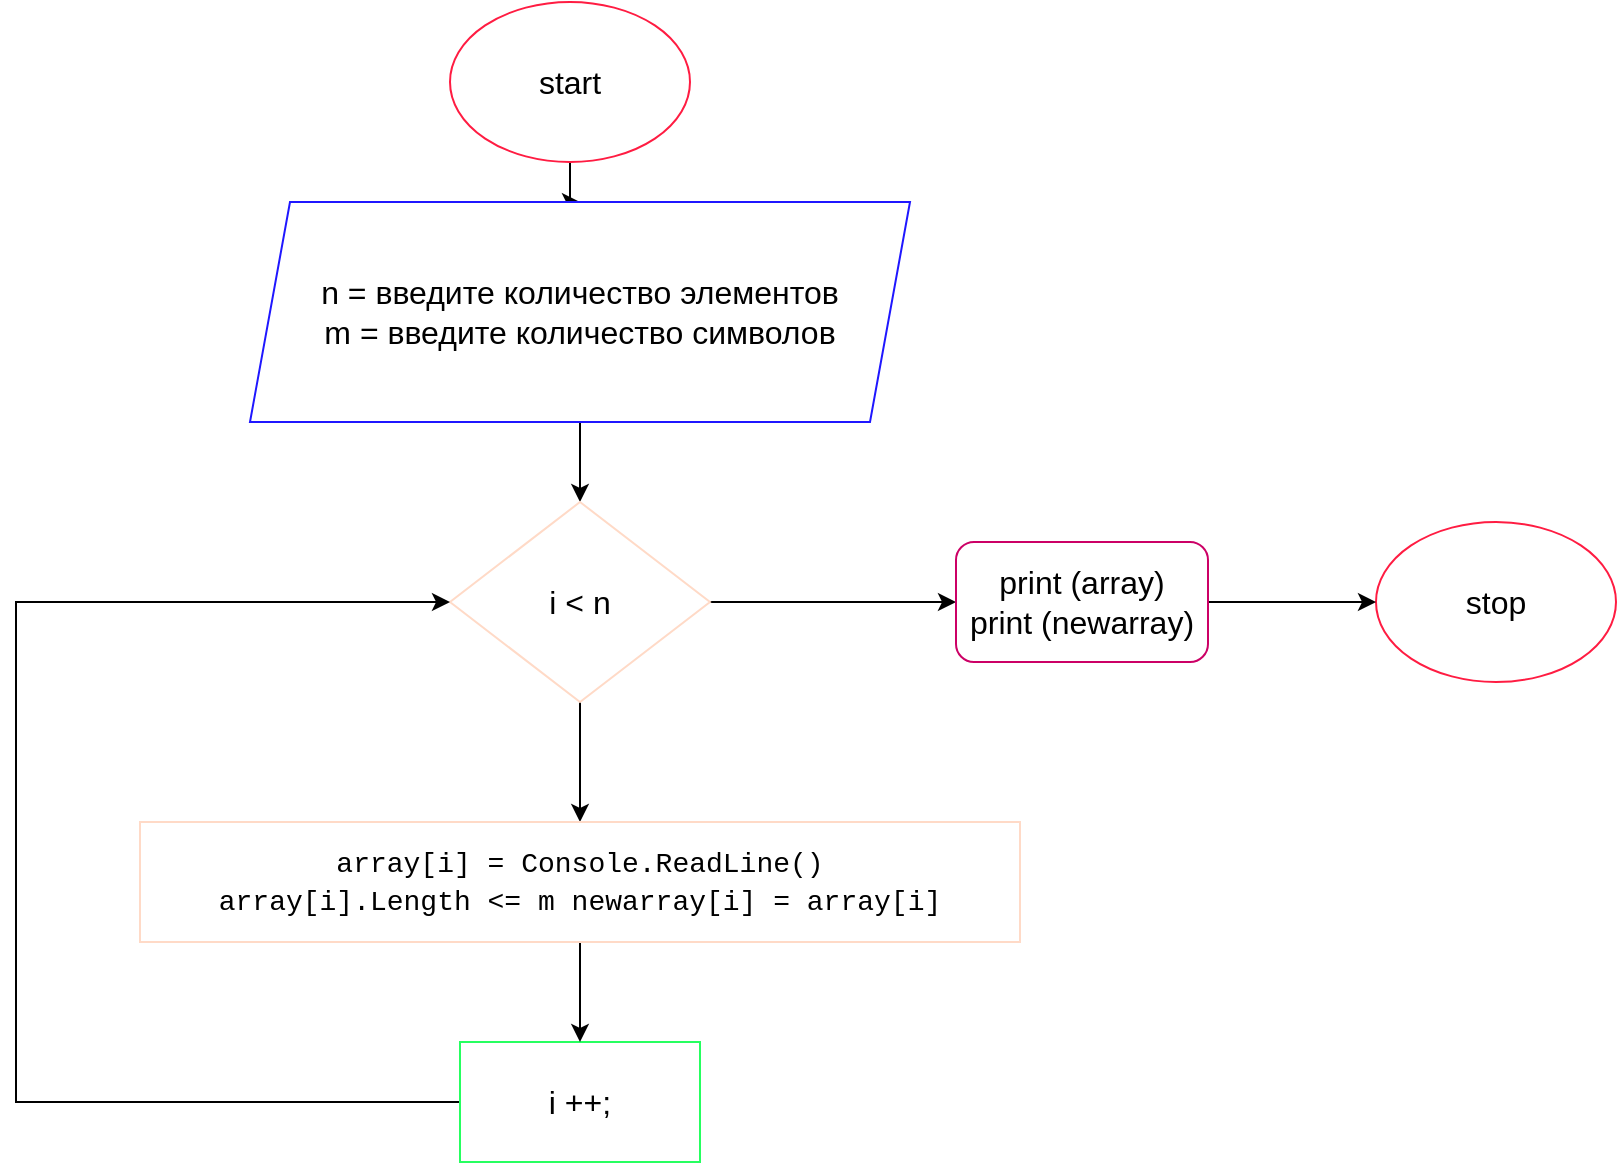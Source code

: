 <mxfile version="19.0.3" type="device"><diagram id="IBNvmR-C5L3HU-6WKmsA" name="Страница 1"><mxGraphModel dx="782" dy="539" grid="1" gridSize="10" guides="1" tooltips="1" connect="1" arrows="1" fold="1" page="1" pageScale="1" pageWidth="827" pageHeight="1169" math="0" shadow="0"><root><mxCell id="0"/><mxCell id="1" parent="0"/><mxCell id="jB8lcbiKle8R5aQVXOoW-1" value="" style="edgeStyle=orthogonalEdgeStyle;rounded=0;orthogonalLoop=1;jettySize=auto;html=1;fontFamily=Helvetica;fontSize=16;fontColor=default;" edge="1" parent="1" source="jB8lcbiKle8R5aQVXOoW-2" target="jB8lcbiKle8R5aQVXOoW-4"><mxGeometry relative="1" as="geometry"/></mxCell><mxCell id="jB8lcbiKle8R5aQVXOoW-2" value="&lt;font style=&quot;font-size: 16px;&quot;&gt;start&lt;/font&gt;" style="ellipse;whiteSpace=wrap;html=1;strokeColor=#FF1C42;" vertex="1" parent="1"><mxGeometry x="237" y="50" width="120" height="80" as="geometry"/></mxCell><mxCell id="jB8lcbiKle8R5aQVXOoW-3" value="" style="edgeStyle=orthogonalEdgeStyle;rounded=0;orthogonalLoop=1;jettySize=auto;html=1;fontFamily=Helvetica;fontSize=12;fontColor=default;" edge="1" parent="1" source="jB8lcbiKle8R5aQVXOoW-4" target="jB8lcbiKle8R5aQVXOoW-8"><mxGeometry relative="1" as="geometry"/></mxCell><mxCell id="jB8lcbiKle8R5aQVXOoW-4" value="&lt;span style=&quot;font-size: 16px;&quot;&gt;n = введите количество элементов&lt;br&gt;m = введите количество символов&lt;br&gt;&lt;/span&gt;" style="shape=parallelogram;perimeter=parallelogramPerimeter;whiteSpace=wrap;html=1;fixedSize=1;strokeColor=#1F17FF;" vertex="1" parent="1"><mxGeometry x="137" y="150" width="330" height="110" as="geometry"/></mxCell><mxCell id="jB8lcbiKle8R5aQVXOoW-20" value="" style="edgeStyle=orthogonalEdgeStyle;rounded=0;orthogonalLoop=1;jettySize=auto;html=1;" edge="1" parent="1" source="jB8lcbiKle8R5aQVXOoW-8" target="jB8lcbiKle8R5aQVXOoW-19"><mxGeometry relative="1" as="geometry"/></mxCell><mxCell id="jB8lcbiKle8R5aQVXOoW-25" style="edgeStyle=orthogonalEdgeStyle;rounded=0;orthogonalLoop=1;jettySize=auto;html=1;entryX=0;entryY=0.5;entryDx=0;entryDy=0;fontColor=#000000;" edge="1" parent="1" source="jB8lcbiKle8R5aQVXOoW-8" target="jB8lcbiKle8R5aQVXOoW-17"><mxGeometry relative="1" as="geometry"/></mxCell><mxCell id="jB8lcbiKle8R5aQVXOoW-8" value="&lt;font style=&quot;font-size: 16px;&quot;&gt;i &amp;lt; n&lt;/font&gt;" style="rhombus;whiteSpace=wrap;html=1;strokeColor=#FFDAC7;" vertex="1" parent="1"><mxGeometry x="237" y="300" width="130" height="100" as="geometry"/></mxCell><mxCell id="jB8lcbiKle8R5aQVXOoW-9" value="&lt;font style=&quot;font-size: 16px;&quot;&gt;stop&lt;br&gt;&lt;/font&gt;" style="ellipse;whiteSpace=wrap;html=1;strokeColor=#FF1C42;" vertex="1" parent="1"><mxGeometry x="700" y="310" width="120" height="80" as="geometry"/></mxCell><mxCell id="jB8lcbiKle8R5aQVXOoW-23" style="edgeStyle=orthogonalEdgeStyle;rounded=0;orthogonalLoop=1;jettySize=auto;html=1;entryX=0;entryY=0.5;entryDx=0;entryDy=0;fontColor=#000000;" edge="1" parent="1" source="jB8lcbiKle8R5aQVXOoW-13" target="jB8lcbiKle8R5aQVXOoW-8"><mxGeometry relative="1" as="geometry"><Array as="points"><mxPoint x="20" y="600"/><mxPoint x="20" y="350"/></Array></mxGeometry></mxCell><mxCell id="jB8lcbiKle8R5aQVXOoW-13" value="&lt;font style=&quot;font-size: 16px;&quot;&gt;i ++;&lt;/font&gt;" style="whiteSpace=wrap;html=1;strokeColor=#26FF60;" vertex="1" parent="1"><mxGeometry x="242" y="570" width="120" height="60" as="geometry"/></mxCell><mxCell id="jB8lcbiKle8R5aQVXOoW-26" style="edgeStyle=orthogonalEdgeStyle;rounded=0;orthogonalLoop=1;jettySize=auto;html=1;entryX=0;entryY=0.5;entryDx=0;entryDy=0;fontColor=#000000;" edge="1" parent="1" source="jB8lcbiKle8R5aQVXOoW-17" target="jB8lcbiKle8R5aQVXOoW-9"><mxGeometry relative="1" as="geometry"/></mxCell><mxCell id="jB8lcbiKle8R5aQVXOoW-17" value="&lt;span style=&quot;font-size: 16px;&quot;&gt;print (array)&lt;br&gt;&lt;/span&gt;&lt;span style=&quot;font-size: 16px;&quot;&gt;print (newarray)&lt;/span&gt;&lt;span style=&quot;font-size: 16px;&quot;&gt;&lt;br&gt;&lt;/span&gt;" style="rounded=1;whiteSpace=wrap;html=1;strokeColor=#CC0066;" vertex="1" parent="1"><mxGeometry x="490" y="320" width="126" height="60" as="geometry"/></mxCell><mxCell id="jB8lcbiKle8R5aQVXOoW-22" style="edgeStyle=orthogonalEdgeStyle;rounded=0;orthogonalLoop=1;jettySize=auto;html=1;entryX=0.5;entryY=0;entryDx=0;entryDy=0;fontColor=#000000;" edge="1" parent="1" source="jB8lcbiKle8R5aQVXOoW-19" target="jB8lcbiKle8R5aQVXOoW-13"><mxGeometry relative="1" as="geometry"/></mxCell><mxCell id="jB8lcbiKle8R5aQVXOoW-19" value="&lt;div style=&quot;font-family: Consolas, &amp;quot;Courier New&amp;quot;, monospace; font-size: 14px; line-height: 19px;&quot;&gt;&lt;span style=&quot;background-color: rgb(255, 255, 255);&quot;&gt;array[i] = Console.ReadLine()&lt;/span&gt;&lt;/div&gt;&lt;div style=&quot;font-family: Consolas, &amp;quot;Courier New&amp;quot;, monospace; font-size: 14px; line-height: 19px;&quot;&gt;&lt;div style=&quot;line-height: 19px;&quot;&gt;&lt;span style=&quot;background-color: rgb(255, 255, 255);&quot;&gt;array[i].Length &amp;lt;= m&amp;nbsp;newarray[i] = array[i]&lt;/span&gt;&lt;/div&gt;&lt;/div&gt;" style="whiteSpace=wrap;html=1;strokeColor=#FFDAC7;fillColor=#FFFFFF;" vertex="1" parent="1"><mxGeometry x="82" y="460" width="440" height="60" as="geometry"/></mxCell></root></mxGraphModel></diagram></mxfile>